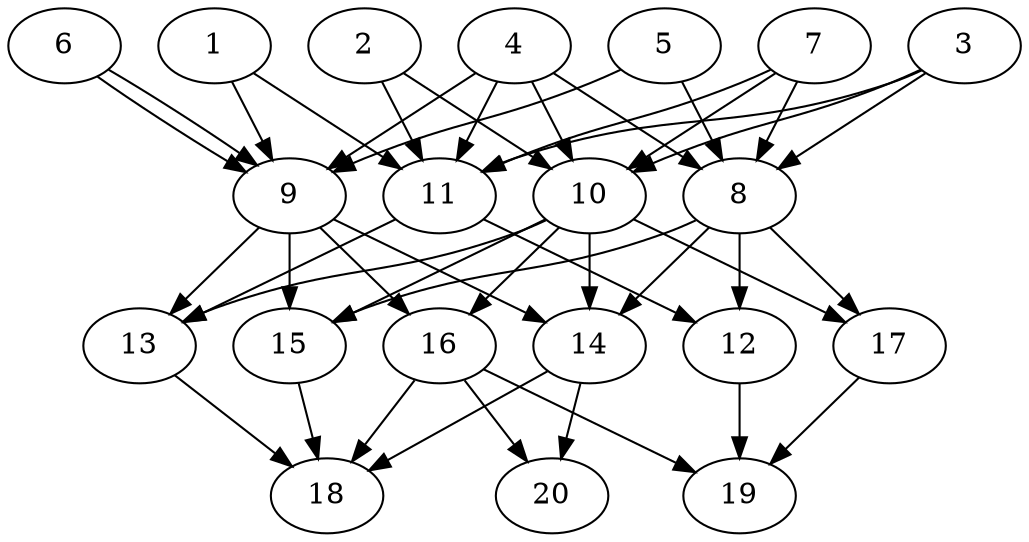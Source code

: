 // DAG automatically generated by daggen at Tue Jul 23 14:28:59 2019
// ./daggen --dot -n 20 --ccr 0.4 --fat 0.6 --regular 0.5 --density 0.7 --mindata 5242880 --maxdata 52428800 
digraph G {
  1 [size="96893440", alpha="0.02", expect_size="38757376"] 
  1 -> 9 [size ="38757376"]
  1 -> 11 [size ="38757376"]
  2 [size="106826240", alpha="0.10", expect_size="42730496"] 
  2 -> 10 [size ="42730496"]
  2 -> 11 [size ="42730496"]
  3 [size="85649920", alpha="0.09", expect_size="34259968"] 
  3 -> 8 [size ="34259968"]
  3 -> 10 [size ="34259968"]
  3 -> 11 [size ="34259968"]
  4 [size="115591680", alpha="0.13", expect_size="46236672"] 
  4 -> 8 [size ="46236672"]
  4 -> 9 [size ="46236672"]
  4 -> 10 [size ="46236672"]
  4 -> 11 [size ="46236672"]
  5 [size="48570880", alpha="0.09", expect_size="19428352"] 
  5 -> 8 [size ="19428352"]
  5 -> 9 [size ="19428352"]
  6 [size="92976640", alpha="0.05", expect_size="37190656"] 
  6 -> 9 [size ="37190656"]
  6 -> 9 [size ="37190656"]
  7 [size="23137280", alpha="0.00", expect_size="9254912"] 
  7 -> 8 [size ="9254912"]
  7 -> 10 [size ="9254912"]
  7 -> 11 [size ="9254912"]
  8 [size="101570560", alpha="0.01", expect_size="40628224"] 
  8 -> 12 [size ="40628224"]
  8 -> 14 [size ="40628224"]
  8 -> 15 [size ="40628224"]
  8 -> 17 [size ="40628224"]
  9 [size="118195200", alpha="0.18", expect_size="47278080"] 
  9 -> 13 [size ="47278080"]
  9 -> 14 [size ="47278080"]
  9 -> 15 [size ="47278080"]
  9 -> 16 [size ="47278080"]
  10 [size="95232000", alpha="0.11", expect_size="38092800"] 
  10 -> 13 [size ="38092800"]
  10 -> 14 [size ="38092800"]
  10 -> 15 [size ="38092800"]
  10 -> 16 [size ="38092800"]
  10 -> 17 [size ="38092800"]
  11 [size="26959360", alpha="0.06", expect_size="10783744"] 
  11 -> 12 [size ="10783744"]
  11 -> 13 [size ="10783744"]
  12 [size="40337920", alpha="0.09", expect_size="16135168"] 
  12 -> 19 [size ="16135168"]
  13 [size="97758720", alpha="0.05", expect_size="39103488"] 
  13 -> 18 [size ="39103488"]
  14 [size="33103360", alpha="0.04", expect_size="13241344"] 
  14 -> 18 [size ="13241344"]
  14 -> 20 [size ="13241344"]
  15 [size="111191040", alpha="0.11", expect_size="44476416"] 
  15 -> 18 [size ="44476416"]
  16 [size="45340160", alpha="0.06", expect_size="18136064"] 
  16 -> 18 [size ="18136064"]
  16 -> 19 [size ="18136064"]
  16 -> 20 [size ="18136064"]
  17 [size="73889280", alpha="0.19", expect_size="29555712"] 
  17 -> 19 [size ="29555712"]
  18 [size="76549120", alpha="0.14", expect_size="30619648"] 
  19 [size="80419840", alpha="0.13", expect_size="32167936"] 
  20 [size="66375680", alpha="0.17", expect_size="26550272"] 
}
